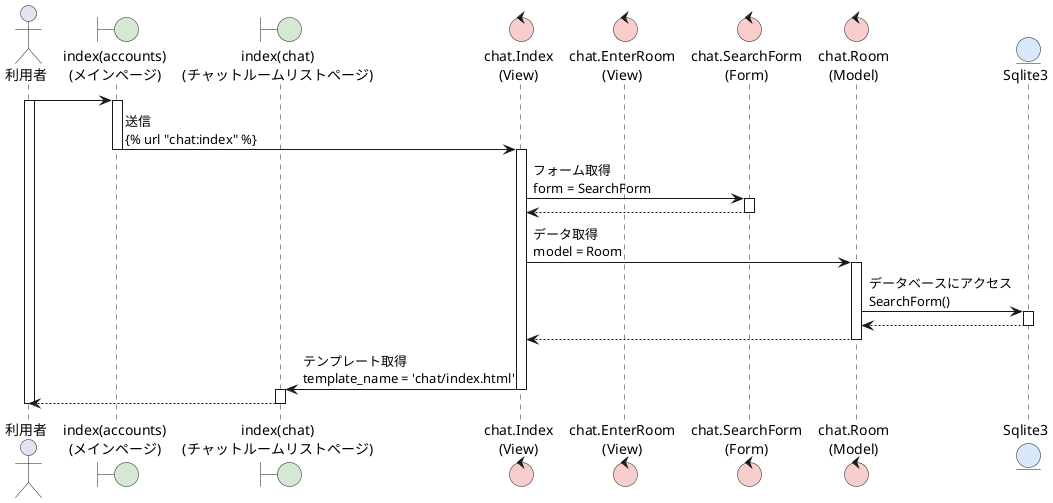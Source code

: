 @startuml ChatList
actor 利用者 as user
boundary "index(accounts)\n(メインページ)" as main #d5e8d4
boundary "index(chat)\n(チャットルームリストページ)" as cl #d5e8d4
' boundary "chat_room\n(チャットルーム)" as cr #d5e8d4

control "chat.Index\n(View)" as inView #f8cecc
control "chat.EnterRoom\n(View)" as enView #f8cecc
control "chat.SearchForm\n(Form)" as Form #f8cecc
control "chat.Room\n(Model)" as Model #f8cecc

entity "Sqlite3" as db #dae8fc

user ->  main
activate user
activate main
main -> inView :送信\n{% url "chat:index" %}
deactivate main
activate inView
inView -> Form :フォーム取得\nform = SearchForm
activate Form
Form --> inView
deactivate Form
inView -> Model :データ取得\nmodel = Room
activate Model
Model -> db :データベースにアクセス\nSearchForm()
activate db
db --> Model
deactivate db
Model --> inView
deactivate Model
inView -> cl :テンプレート取得\ntemplate_name = 'chat/index.html'
deactivate inView
activate cl
cl --> user
deactivate cl
deactivate user


@enduml

    